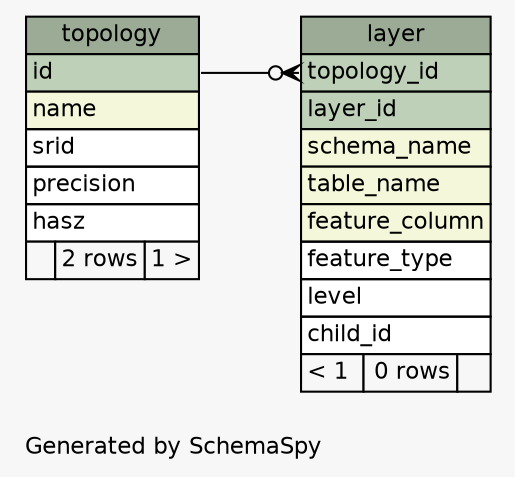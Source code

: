 // dot 2.38.0 on Mac OS X 10.10.1
// SchemaSpy rev 590
digraph "largeRelationshipsDiagram" {
  graph [
    rankdir="RL"
    bgcolor="#f7f7f7"
    label="\nGenerated by SchemaSpy"
    labeljust="l"
    nodesep="0.18"
    ranksep="0.46"
    fontname="Helvetica"
    fontsize="11"
  ];
  node [
    fontname="Helvetica"
    fontsize="11"
    shape="plaintext"
  ];
  edge [
    arrowsize="0.8"
  ];
  "layer" [
    label=<
    <TABLE BORDER="0" CELLBORDER="1" CELLSPACING="0" BGCOLOR="#ffffff">
      <TR><TD COLSPAN="3" BGCOLOR="#9bab96" ALIGN="CENTER">layer</TD></TR>
      <TR><TD PORT="topology_id" COLSPAN="3" BGCOLOR="#bed1b8" ALIGN="LEFT">topology_id</TD></TR>
      <TR><TD PORT="layer_id" COLSPAN="3" BGCOLOR="#bed1b8" ALIGN="LEFT">layer_id</TD></TR>
      <TR><TD PORT="schema_name" COLSPAN="3" BGCOLOR="#f4f7da" ALIGN="LEFT">schema_name</TD></TR>
      <TR><TD PORT="table_name" COLSPAN="3" BGCOLOR="#f4f7da" ALIGN="LEFT">table_name</TD></TR>
      <TR><TD PORT="feature_column" COLSPAN="3" BGCOLOR="#f4f7da" ALIGN="LEFT">feature_column</TD></TR>
      <TR><TD PORT="feature_type" COLSPAN="3" ALIGN="LEFT">feature_type</TD></TR>
      <TR><TD PORT="level" COLSPAN="3" ALIGN="LEFT">level</TD></TR>
      <TR><TD PORT="child_id" COLSPAN="3" ALIGN="LEFT">child_id</TD></TR>
      <TR><TD ALIGN="LEFT" BGCOLOR="#f7f7f7">&lt; 1</TD><TD ALIGN="RIGHT" BGCOLOR="#f7f7f7">0 rows</TD><TD ALIGN="RIGHT" BGCOLOR="#f7f7f7">  </TD></TR>
    </TABLE>>
    URL="tables/layer.html"
    tooltip="layer"
  ];
  "topology" [
    label=<
    <TABLE BORDER="0" CELLBORDER="1" CELLSPACING="0" BGCOLOR="#ffffff">
      <TR><TD COLSPAN="3" BGCOLOR="#9bab96" ALIGN="CENTER">topology</TD></TR>
      <TR><TD PORT="id" COLSPAN="3" BGCOLOR="#bed1b8" ALIGN="LEFT">id</TD></TR>
      <TR><TD PORT="name" COLSPAN="3" BGCOLOR="#f4f7da" ALIGN="LEFT">name</TD></TR>
      <TR><TD PORT="srid" COLSPAN="3" ALIGN="LEFT">srid</TD></TR>
      <TR><TD PORT="precision" COLSPAN="3" ALIGN="LEFT">precision</TD></TR>
      <TR><TD PORT="hasz" COLSPAN="3" ALIGN="LEFT">hasz</TD></TR>
      <TR><TD ALIGN="LEFT" BGCOLOR="#f7f7f7">  </TD><TD ALIGN="RIGHT" BGCOLOR="#f7f7f7">2 rows</TD><TD ALIGN="RIGHT" BGCOLOR="#f7f7f7">1 &gt;</TD></TR>
    </TABLE>>
    URL="tables/topology.html"
    tooltip="topology"
  ];
  "layer":"topology_id":w -> "topology":"id":e [arrowhead=none dir=back arrowtail=crowodot];
}
